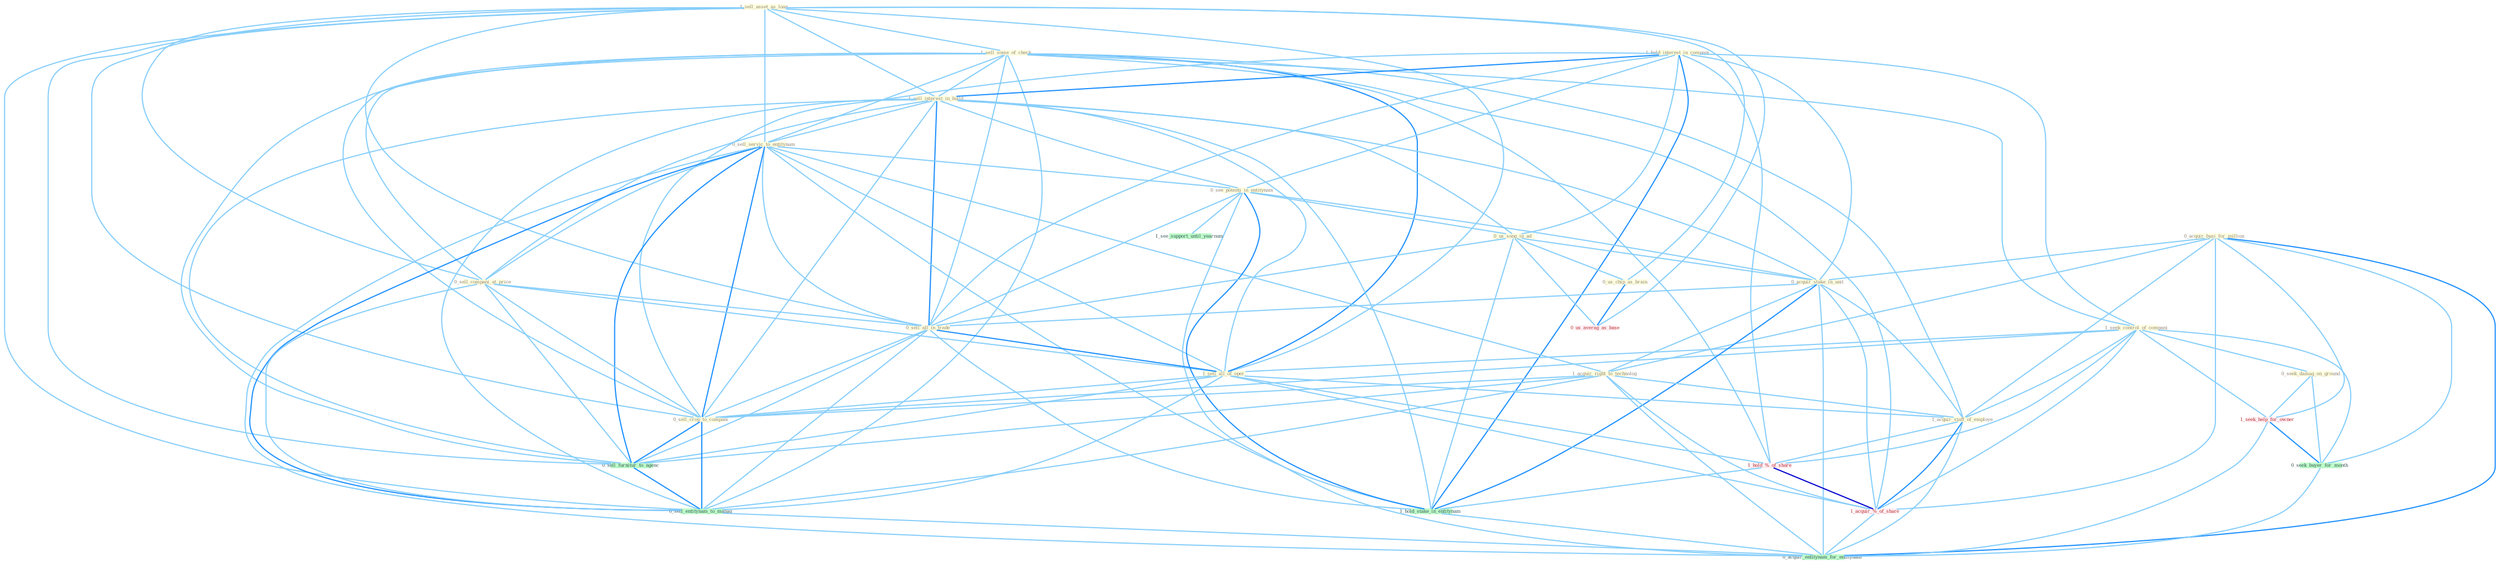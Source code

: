 Graph G{ 
    node
    [shape=polygon,style=filled,width=.5,height=.06,color="#BDFCC9",fixedsize=true,fontsize=4,
    fontcolor="#2f4f4f"];
    {node
    [color="#ffffe0", fontcolor="#8b7d6b"] "1_sell_asset_as_loan " "1_sell_some_of_check " "1_hold_interest_in_compani " "1_seek_control_of_compani " "0_seek_damag_on_ground " "1_sell_interest_in_build " "0_sell_servic_to_entitynam " "0_sell_compani_at_price " "0_see_potenti_in_entitynam " "0_acquir_busi_for_million " "0_us_song_in_ad " "0_acquir_stake_in_unit " "0_sell_all_in_trade " "1_acquir_right_to_technolog " "1_sell_all_of_oper " "1_acquir_staff_of_employe " "0_us_chip_as_brain " "0_sell_crop_to_compani "}
{node [color="#fff0f5", fontcolor="#b22222"] "1_hold_%_of_share " "1_seek_help_for_owner " "1_acquir_%_of_share " "0_us_averag_as_base "}
edge [color="#B0E2FF"];

	"1_sell_asset_as_loan " -- "1_sell_some_of_check " [w="1", color="#87cefa" ];
	"1_sell_asset_as_loan " -- "1_sell_interest_in_build " [w="1", color="#87cefa" ];
	"1_sell_asset_as_loan " -- "0_sell_servic_to_entitynam " [w="1", color="#87cefa" ];
	"1_sell_asset_as_loan " -- "0_sell_compani_at_price " [w="1", color="#87cefa" ];
	"1_sell_asset_as_loan " -- "0_sell_all_in_trade " [w="1", color="#87cefa" ];
	"1_sell_asset_as_loan " -- "1_sell_all_of_oper " [w="1", color="#87cefa" ];
	"1_sell_asset_as_loan " -- "0_us_chip_as_brain " [w="1", color="#87cefa" ];
	"1_sell_asset_as_loan " -- "0_sell_crop_to_compani " [w="1", color="#87cefa" ];
	"1_sell_asset_as_loan " -- "0_sell_furnitur_to_agenc " [w="1", color="#87cefa" ];
	"1_sell_asset_as_loan " -- "0_us_averag_as_base " [w="1", color="#87cefa" ];
	"1_sell_asset_as_loan " -- "0_sell_entitynam_to_manag " [w="1", color="#87cefa" ];
	"1_sell_some_of_check " -- "1_seek_control_of_compani " [w="1", color="#87cefa" ];
	"1_sell_some_of_check " -- "1_sell_interest_in_build " [w="1", color="#87cefa" ];
	"1_sell_some_of_check " -- "0_sell_servic_to_entitynam " [w="1", color="#87cefa" ];
	"1_sell_some_of_check " -- "0_sell_compani_at_price " [w="1", color="#87cefa" ];
	"1_sell_some_of_check " -- "0_sell_all_in_trade " [w="1", color="#87cefa" ];
	"1_sell_some_of_check " -- "1_sell_all_of_oper " [w="2", color="#1e90ff" , len=0.8];
	"1_sell_some_of_check " -- "1_acquir_staff_of_employe " [w="1", color="#87cefa" ];
	"1_sell_some_of_check " -- "0_sell_crop_to_compani " [w="1", color="#87cefa" ];
	"1_sell_some_of_check " -- "1_hold_%_of_share " [w="1", color="#87cefa" ];
	"1_sell_some_of_check " -- "1_acquir_%_of_share " [w="1", color="#87cefa" ];
	"1_sell_some_of_check " -- "0_sell_furnitur_to_agenc " [w="1", color="#87cefa" ];
	"1_sell_some_of_check " -- "0_sell_entitynam_to_manag " [w="1", color="#87cefa" ];
	"1_hold_interest_in_compani " -- "1_seek_control_of_compani " [w="1", color="#87cefa" ];
	"1_hold_interest_in_compani " -- "1_sell_interest_in_build " [w="2", color="#1e90ff" , len=0.8];
	"1_hold_interest_in_compani " -- "0_see_potenti_in_entitynam " [w="1", color="#87cefa" ];
	"1_hold_interest_in_compani " -- "0_us_song_in_ad " [w="1", color="#87cefa" ];
	"1_hold_interest_in_compani " -- "0_acquir_stake_in_unit " [w="1", color="#87cefa" ];
	"1_hold_interest_in_compani " -- "0_sell_all_in_trade " [w="1", color="#87cefa" ];
	"1_hold_interest_in_compani " -- "0_sell_crop_to_compani " [w="1", color="#87cefa" ];
	"1_hold_interest_in_compani " -- "1_hold_%_of_share " [w="1", color="#87cefa" ];
	"1_hold_interest_in_compani " -- "1_hold_stake_in_entitynam " [w="2", color="#1e90ff" , len=0.8];
	"1_seek_control_of_compani " -- "0_seek_damag_on_ground " [w="1", color="#87cefa" ];
	"1_seek_control_of_compani " -- "1_sell_all_of_oper " [w="1", color="#87cefa" ];
	"1_seek_control_of_compani " -- "1_acquir_staff_of_employe " [w="1", color="#87cefa" ];
	"1_seek_control_of_compani " -- "0_sell_crop_to_compani " [w="1", color="#87cefa" ];
	"1_seek_control_of_compani " -- "1_hold_%_of_share " [w="1", color="#87cefa" ];
	"1_seek_control_of_compani " -- "1_seek_help_for_owner " [w="1", color="#87cefa" ];
	"1_seek_control_of_compani " -- "0_seek_buyer_for_month " [w="1", color="#87cefa" ];
	"1_seek_control_of_compani " -- "1_acquir_%_of_share " [w="1", color="#87cefa" ];
	"0_seek_damag_on_ground " -- "1_seek_help_for_owner " [w="1", color="#87cefa" ];
	"0_seek_damag_on_ground " -- "0_seek_buyer_for_month " [w="1", color="#87cefa" ];
	"1_sell_interest_in_build " -- "0_sell_servic_to_entitynam " [w="1", color="#87cefa" ];
	"1_sell_interest_in_build " -- "0_sell_compani_at_price " [w="1", color="#87cefa" ];
	"1_sell_interest_in_build " -- "0_see_potenti_in_entitynam " [w="1", color="#87cefa" ];
	"1_sell_interest_in_build " -- "0_us_song_in_ad " [w="1", color="#87cefa" ];
	"1_sell_interest_in_build " -- "0_acquir_stake_in_unit " [w="1", color="#87cefa" ];
	"1_sell_interest_in_build " -- "0_sell_all_in_trade " [w="2", color="#1e90ff" , len=0.8];
	"1_sell_interest_in_build " -- "1_sell_all_of_oper " [w="1", color="#87cefa" ];
	"1_sell_interest_in_build " -- "0_sell_crop_to_compani " [w="1", color="#87cefa" ];
	"1_sell_interest_in_build " -- "1_hold_stake_in_entitynam " [w="1", color="#87cefa" ];
	"1_sell_interest_in_build " -- "0_sell_furnitur_to_agenc " [w="1", color="#87cefa" ];
	"1_sell_interest_in_build " -- "0_sell_entitynam_to_manag " [w="1", color="#87cefa" ];
	"0_sell_servic_to_entitynam " -- "0_sell_compani_at_price " [w="1", color="#87cefa" ];
	"0_sell_servic_to_entitynam " -- "0_see_potenti_in_entitynam " [w="1", color="#87cefa" ];
	"0_sell_servic_to_entitynam " -- "0_sell_all_in_trade " [w="1", color="#87cefa" ];
	"0_sell_servic_to_entitynam " -- "1_acquir_right_to_technolog " [w="1", color="#87cefa" ];
	"0_sell_servic_to_entitynam " -- "1_sell_all_of_oper " [w="1", color="#87cefa" ];
	"0_sell_servic_to_entitynam " -- "0_sell_crop_to_compani " [w="2", color="#1e90ff" , len=0.8];
	"0_sell_servic_to_entitynam " -- "1_hold_stake_in_entitynam " [w="1", color="#87cefa" ];
	"0_sell_servic_to_entitynam " -- "0_sell_furnitur_to_agenc " [w="2", color="#1e90ff" , len=0.8];
	"0_sell_servic_to_entitynam " -- "0_sell_entitynam_to_manag " [w="2", color="#1e90ff" , len=0.8];
	"0_sell_servic_to_entitynam " -- "0_acquir_entitynam_for_entitynam " [w="1", color="#87cefa" ];
	"0_sell_compani_at_price " -- "0_sell_all_in_trade " [w="1", color="#87cefa" ];
	"0_sell_compani_at_price " -- "1_sell_all_of_oper " [w="1", color="#87cefa" ];
	"0_sell_compani_at_price " -- "0_sell_crop_to_compani " [w="1", color="#87cefa" ];
	"0_sell_compani_at_price " -- "0_sell_furnitur_to_agenc " [w="1", color="#87cefa" ];
	"0_sell_compani_at_price " -- "0_sell_entitynam_to_manag " [w="1", color="#87cefa" ];
	"0_see_potenti_in_entitynam " -- "0_us_song_in_ad " [w="1", color="#87cefa" ];
	"0_see_potenti_in_entitynam " -- "0_acquir_stake_in_unit " [w="1", color="#87cefa" ];
	"0_see_potenti_in_entitynam " -- "0_sell_all_in_trade " [w="1", color="#87cefa" ];
	"0_see_potenti_in_entitynam " -- "1_hold_stake_in_entitynam " [w="2", color="#1e90ff" , len=0.8];
	"0_see_potenti_in_entitynam " -- "1_see_support_until_yearnum " [w="1", color="#87cefa" ];
	"0_see_potenti_in_entitynam " -- "0_acquir_entitynam_for_entitynam " [w="1", color="#87cefa" ];
	"0_acquir_busi_for_million " -- "0_acquir_stake_in_unit " [w="1", color="#87cefa" ];
	"0_acquir_busi_for_million " -- "1_acquir_right_to_technolog " [w="1", color="#87cefa" ];
	"0_acquir_busi_for_million " -- "1_acquir_staff_of_employe " [w="1", color="#87cefa" ];
	"0_acquir_busi_for_million " -- "1_seek_help_for_owner " [w="1", color="#87cefa" ];
	"0_acquir_busi_for_million " -- "0_seek_buyer_for_month " [w="1", color="#87cefa" ];
	"0_acquir_busi_for_million " -- "1_acquir_%_of_share " [w="1", color="#87cefa" ];
	"0_acquir_busi_for_million " -- "0_acquir_entitynam_for_entitynam " [w="2", color="#1e90ff" , len=0.8];
	"0_us_song_in_ad " -- "0_acquir_stake_in_unit " [w="1", color="#87cefa" ];
	"0_us_song_in_ad " -- "0_sell_all_in_trade " [w="1", color="#87cefa" ];
	"0_us_song_in_ad " -- "0_us_chip_as_brain " [w="1", color="#87cefa" ];
	"0_us_song_in_ad " -- "1_hold_stake_in_entitynam " [w="1", color="#87cefa" ];
	"0_us_song_in_ad " -- "0_us_averag_as_base " [w="1", color="#87cefa" ];
	"0_acquir_stake_in_unit " -- "0_sell_all_in_trade " [w="1", color="#87cefa" ];
	"0_acquir_stake_in_unit " -- "1_acquir_right_to_technolog " [w="1", color="#87cefa" ];
	"0_acquir_stake_in_unit " -- "1_acquir_staff_of_employe " [w="1", color="#87cefa" ];
	"0_acquir_stake_in_unit " -- "1_hold_stake_in_entitynam " [w="2", color="#1e90ff" , len=0.8];
	"0_acquir_stake_in_unit " -- "1_acquir_%_of_share " [w="1", color="#87cefa" ];
	"0_acquir_stake_in_unit " -- "0_acquir_entitynam_for_entitynam " [w="1", color="#87cefa" ];
	"0_sell_all_in_trade " -- "1_sell_all_of_oper " [w="2", color="#1e90ff" , len=0.8];
	"0_sell_all_in_trade " -- "0_sell_crop_to_compani " [w="1", color="#87cefa" ];
	"0_sell_all_in_trade " -- "1_hold_stake_in_entitynam " [w="1", color="#87cefa" ];
	"0_sell_all_in_trade " -- "0_sell_furnitur_to_agenc " [w="1", color="#87cefa" ];
	"0_sell_all_in_trade " -- "0_sell_entitynam_to_manag " [w="1", color="#87cefa" ];
	"1_acquir_right_to_technolog " -- "1_acquir_staff_of_employe " [w="1", color="#87cefa" ];
	"1_acquir_right_to_technolog " -- "0_sell_crop_to_compani " [w="1", color="#87cefa" ];
	"1_acquir_right_to_technolog " -- "1_acquir_%_of_share " [w="1", color="#87cefa" ];
	"1_acquir_right_to_technolog " -- "0_sell_furnitur_to_agenc " [w="1", color="#87cefa" ];
	"1_acquir_right_to_technolog " -- "0_sell_entitynam_to_manag " [w="1", color="#87cefa" ];
	"1_acquir_right_to_technolog " -- "0_acquir_entitynam_for_entitynam " [w="1", color="#87cefa" ];
	"1_sell_all_of_oper " -- "1_acquir_staff_of_employe " [w="1", color="#87cefa" ];
	"1_sell_all_of_oper " -- "0_sell_crop_to_compani " [w="1", color="#87cefa" ];
	"1_sell_all_of_oper " -- "1_hold_%_of_share " [w="1", color="#87cefa" ];
	"1_sell_all_of_oper " -- "1_acquir_%_of_share " [w="1", color="#87cefa" ];
	"1_sell_all_of_oper " -- "0_sell_furnitur_to_agenc " [w="1", color="#87cefa" ];
	"1_sell_all_of_oper " -- "0_sell_entitynam_to_manag " [w="1", color="#87cefa" ];
	"1_acquir_staff_of_employe " -- "1_hold_%_of_share " [w="1", color="#87cefa" ];
	"1_acquir_staff_of_employe " -- "1_acquir_%_of_share " [w="2", color="#1e90ff" , len=0.8];
	"1_acquir_staff_of_employe " -- "0_acquir_entitynam_for_entitynam " [w="1", color="#87cefa" ];
	"0_us_chip_as_brain " -- "0_us_averag_as_base " [w="2", color="#1e90ff" , len=0.8];
	"0_sell_crop_to_compani " -- "0_sell_furnitur_to_agenc " [w="2", color="#1e90ff" , len=0.8];
	"0_sell_crop_to_compani " -- "0_sell_entitynam_to_manag " [w="2", color="#1e90ff" , len=0.8];
	"1_hold_%_of_share " -- "1_hold_stake_in_entitynam " [w="1", color="#87cefa" ];
	"1_hold_%_of_share " -- "1_acquir_%_of_share " [w="3", color="#0000cd" , len=0.6];
	"1_hold_stake_in_entitynam " -- "0_acquir_entitynam_for_entitynam " [w="1", color="#87cefa" ];
	"1_seek_help_for_owner " -- "0_seek_buyer_for_month " [w="2", color="#1e90ff" , len=0.8];
	"1_seek_help_for_owner " -- "0_acquir_entitynam_for_entitynam " [w="1", color="#87cefa" ];
	"0_seek_buyer_for_month " -- "0_acquir_entitynam_for_entitynam " [w="1", color="#87cefa" ];
	"1_acquir_%_of_share " -- "0_acquir_entitynam_for_entitynam " [w="1", color="#87cefa" ];
	"0_sell_furnitur_to_agenc " -- "0_sell_entitynam_to_manag " [w="2", color="#1e90ff" , len=0.8];
	"0_sell_entitynam_to_manag " -- "0_acquir_entitynam_for_entitynam " [w="1", color="#87cefa" ];
}